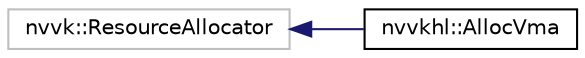 digraph "Graphical Class Hierarchy"
{
 // LATEX_PDF_SIZE
  edge [fontname="Helvetica",fontsize="10",labelfontname="Helvetica",labelfontsize="10"];
  node [fontname="Helvetica",fontsize="10",shape=record];
  rankdir="LR";
  Node269 [label="nvvk::ResourceAllocator",height=0.2,width=0.4,color="grey75", fillcolor="white", style="filled",tooltip=" "];
  Node269 -> Node0 [dir="back",color="midnightblue",fontsize="10",style="solid",fontname="Helvetica"];
  Node0 [label="nvvkhl::AllocVma",height=0.2,width=0.4,color="black", fillcolor="white", style="filled",URL="$classnvvkhl_1_1_alloc_vma.html",tooltip=" "];
}
